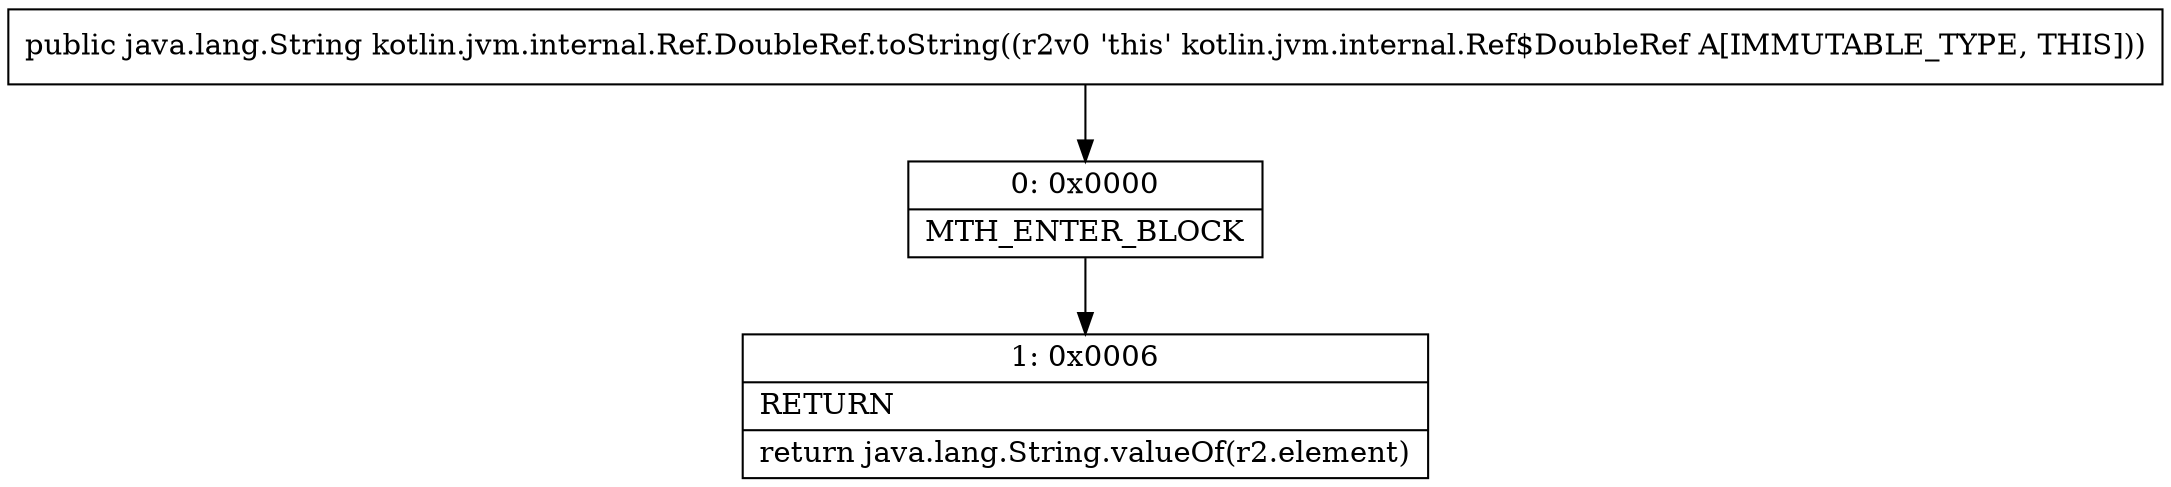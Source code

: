 digraph "CFG forkotlin.jvm.internal.Ref.DoubleRef.toString()Ljava\/lang\/String;" {
Node_0 [shape=record,label="{0\:\ 0x0000|MTH_ENTER_BLOCK\l}"];
Node_1 [shape=record,label="{1\:\ 0x0006|RETURN\l|return java.lang.String.valueOf(r2.element)\l}"];
MethodNode[shape=record,label="{public java.lang.String kotlin.jvm.internal.Ref.DoubleRef.toString((r2v0 'this' kotlin.jvm.internal.Ref$DoubleRef A[IMMUTABLE_TYPE, THIS])) }"];
MethodNode -> Node_0;
Node_0 -> Node_1;
}

